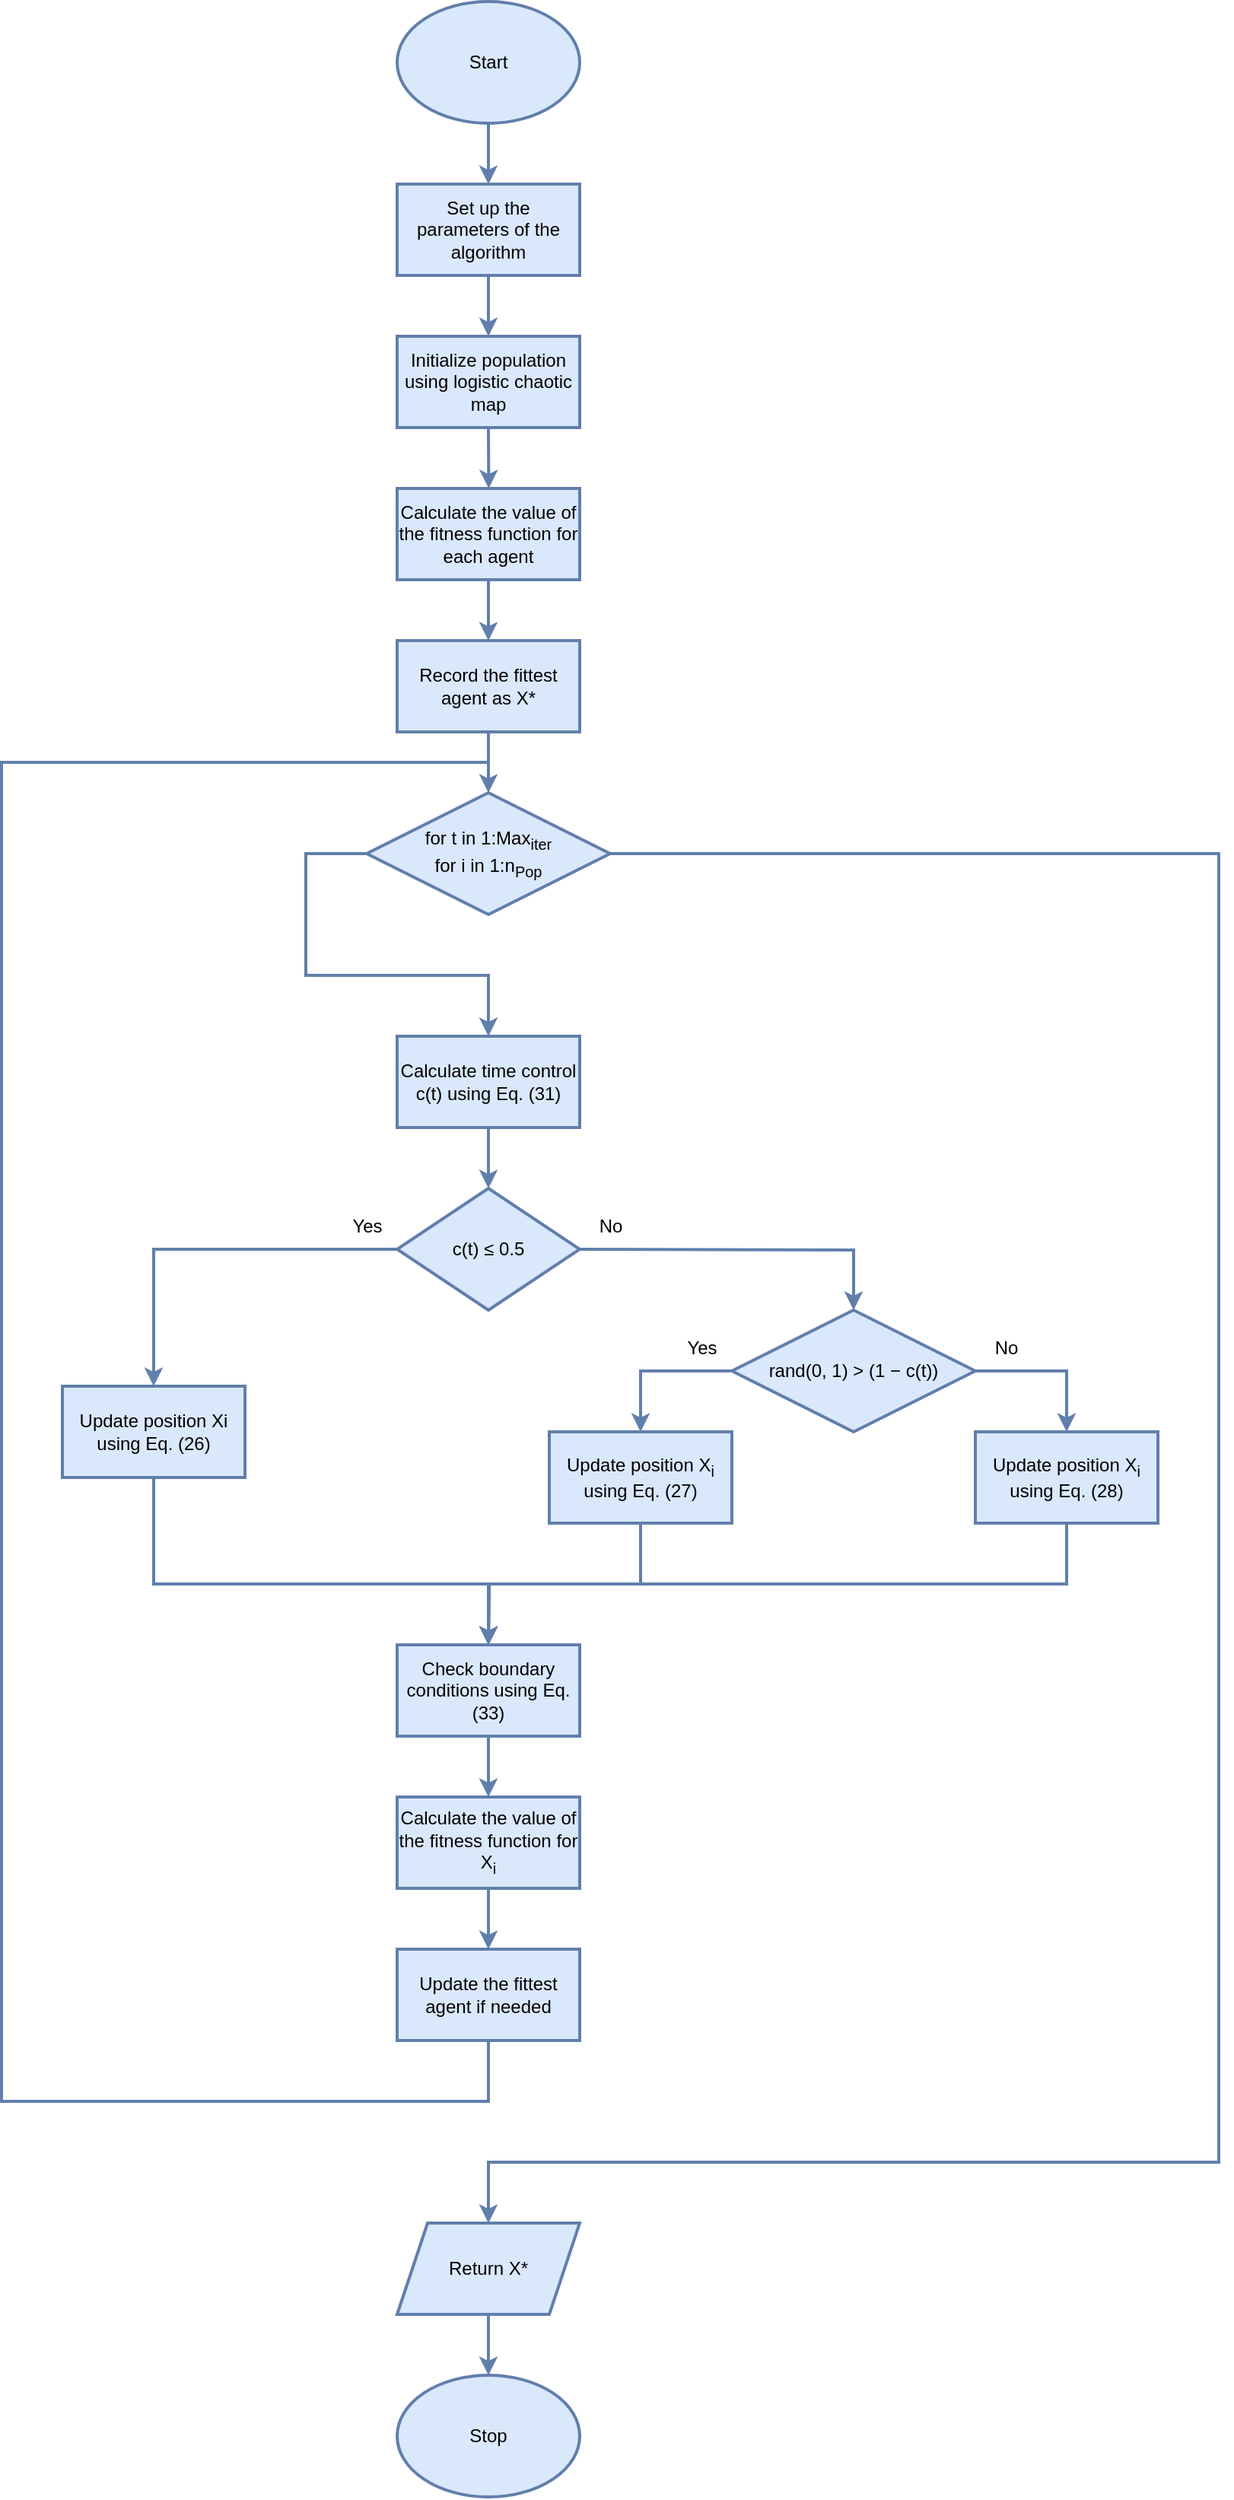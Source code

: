 <mxfile>
    <diagram id="HlIAlY2rxAViapxMu_FQ" name="Page-1">
        <mxGraphModel dx="1468" dy="1126" grid="0" gridSize="10" guides="1" tooltips="1" connect="1" arrows="1" fold="1" page="1" pageScale="1" pageWidth="880" pageHeight="1720" background="#ffffff" math="0" shadow="0">
            <root>
                <mxCell id="0"/>
                <mxCell id="1" parent="0"/>
                <mxCell id="5" style="edgeStyle=none;html=1;exitX=0.5;exitY=1;exitDx=0;exitDy=0;entryX=0.5;entryY=0;entryDx=0;entryDy=0;fontColor=#000000;strokeColor=#617FAB;targetPerimeterSpacing=0;strokeWidth=2;" parent="1" source="3" edge="1">
                    <mxGeometry relative="1" as="geometry">
                        <mxPoint x="360" y="160" as="targetPoint"/>
                    </mxGeometry>
                </mxCell>
                <mxCell id="3" value="Start" style="ellipse;whiteSpace=wrap;html=1;strokeColor=#617FAB;strokeWidth=2;fontColor=#000000;fillColor=#DAE8FC;" parent="1" vertex="1">
                    <mxGeometry x="300" y="40" width="120" height="80" as="geometry"/>
                </mxCell>
                <mxCell id="9" style="edgeStyle=none;html=1;exitX=0.5;exitY=1;exitDx=0;exitDy=0;entryX=0.5;entryY=0;entryDx=0;entryDy=0;strokeColor=#617FAB;strokeWidth=2;fontColor=#000000;targetPerimeterSpacing=0;" parent="1" source="7" target="8" edge="1">
                    <mxGeometry relative="1" as="geometry"/>
                </mxCell>
                <mxCell id="7" value="Set up the parameters of the algorithm" style="whiteSpace=wrap;html=1;strokeColor=#617FAB;strokeWidth=2;fontColor=#000000;fillColor=#DAE8FC;" parent="1" vertex="1">
                    <mxGeometry x="300" y="160" width="120" height="60" as="geometry"/>
                </mxCell>
                <mxCell id="10" style="edgeStyle=none;html=1;exitX=0.5;exitY=1;exitDx=0;exitDy=0;strokeColor=#617FAB;strokeWidth=2;fontColor=#000000;targetPerimeterSpacing=0;" parent="1" source="8" edge="1">
                    <mxGeometry relative="1" as="geometry">
                        <mxPoint x="360.2" y="360" as="targetPoint"/>
                    </mxGeometry>
                </mxCell>
                <mxCell id="8" value="Initialize population using logistic chaotic map" style="whiteSpace=wrap;html=1;strokeColor=#617FAB;strokeWidth=2;fontColor=#000000;fillColor=#DAE8FC;" parent="1" vertex="1">
                    <mxGeometry x="300" y="260" width="120" height="60" as="geometry"/>
                </mxCell>
                <mxCell id="13" style="edgeStyle=none;html=1;exitX=0.5;exitY=1;exitDx=0;exitDy=0;entryX=0.5;entryY=0;entryDx=0;entryDy=0;strokeColor=#617FAB;strokeWidth=2;fontColor=#000000;targetPerimeterSpacing=0;" parent="1" source="11" target="12" edge="1">
                    <mxGeometry relative="1" as="geometry"/>
                </mxCell>
                <mxCell id="11" value="Calculate the value of the fitness function for each agent" style="whiteSpace=wrap;html=1;strokeColor=#617FAB;strokeWidth=2;fontColor=#000000;fillColor=#DAE8FC;" parent="1" vertex="1">
                    <mxGeometry x="300" y="360" width="120" height="60" as="geometry"/>
                </mxCell>
                <mxCell id="12" value="Record the fittest agent as X*" style="whiteSpace=wrap;html=1;strokeColor=#617FAB;strokeWidth=2;fontColor=#000000;fillColor=#DAE8FC;" parent="1" vertex="1">
                    <mxGeometry x="300" y="460" width="120" height="60" as="geometry"/>
                </mxCell>
                <mxCell id="18" style="edgeStyle=none;html=1;exitX=0.5;exitY=1;exitDx=0;exitDy=0;entryX=0.5;entryY=0;entryDx=0;entryDy=0;strokeColor=#617FAB;strokeWidth=2;fontColor=#000000;targetPerimeterSpacing=0;" parent="1" target="17" edge="1">
                    <mxGeometry relative="1" as="geometry">
                        <mxPoint x="360" y="520" as="sourcePoint"/>
                    </mxGeometry>
                </mxCell>
                <mxCell id="19" style="edgeStyle=orthogonalEdgeStyle;html=1;exitX=0;exitY=0.5;exitDx=0;exitDy=0;strokeColor=#617FAB;strokeWidth=2;fontColor=#000000;targetPerimeterSpacing=0;rounded=0;" parent="1" source="17" edge="1">
                    <mxGeometry relative="1" as="geometry">
                        <mxPoint x="360" y="720" as="targetPoint"/>
                        <Array as="points">
                            <mxPoint x="240" y="600"/>
                            <mxPoint x="240" y="680"/>
                            <mxPoint x="360" y="680"/>
                        </Array>
                    </mxGeometry>
                </mxCell>
                <mxCell id="55" style="edgeStyle=orthogonalEdgeStyle;rounded=0;html=1;exitX=1;exitY=0.5;exitDx=0;exitDy=0;strokeColor=#617FAB;strokeWidth=2;fontColor=#000000;endArrow=classic;endFill=1;targetPerimeterSpacing=0;" parent="1" source="17" edge="1">
                    <mxGeometry relative="1" as="geometry">
                        <mxPoint x="360" y="1500" as="targetPoint"/>
                        <Array as="points">
                            <mxPoint x="840" y="600"/>
                            <mxPoint x="840" y="1460"/>
                            <mxPoint x="360" y="1460"/>
                        </Array>
                    </mxGeometry>
                </mxCell>
                <mxCell id="17" value="for t in 1:Max&lt;sub&gt;iter&lt;br&gt;&lt;/sub&gt;for i in 1:n&lt;sub&gt;Pop&lt;/sub&gt;&lt;sub&gt;&lt;br&gt;&lt;/sub&gt;" style="rhombus;whiteSpace=wrap;html=1;strokeColor=#617FAB;strokeWidth=2;fontColor=#000000;fillColor=#DAE8FC;" parent="1" vertex="1">
                    <mxGeometry x="280" y="560" width="160" height="80" as="geometry"/>
                </mxCell>
                <mxCell id="26" style="edgeStyle=orthogonalEdgeStyle;rounded=0;html=1;exitX=0.5;exitY=1;exitDx=0;exitDy=0;entryX=0.5;entryY=0;entryDx=0;entryDy=0;strokeColor=#617FAB;strokeWidth=2;fontColor=#000000;targetPerimeterSpacing=0;" parent="1" source="24" target="25" edge="1">
                    <mxGeometry relative="1" as="geometry"/>
                </mxCell>
                <mxCell id="24" value="Calculate time control c(t) using Eq. (31)" style="whiteSpace=wrap;html=1;strokeColor=#617FAB;strokeWidth=2;fontColor=#000000;fillColor=#DAE8FC;" parent="1" vertex="1">
                    <mxGeometry x="300" y="720" width="120" height="60" as="geometry"/>
                </mxCell>
                <mxCell id="28" style="edgeStyle=orthogonalEdgeStyle;rounded=0;html=1;exitX=0;exitY=0.5;exitDx=0;exitDy=0;entryX=0.5;entryY=0;entryDx=0;entryDy=0;strokeColor=#617FAB;strokeWidth=2;fontColor=#000000;targetPerimeterSpacing=0;" parent="1" source="25" target="27" edge="1">
                    <mxGeometry relative="1" as="geometry"/>
                </mxCell>
                <mxCell id="30" style="edgeStyle=orthogonalEdgeStyle;rounded=0;html=1;exitX=1;exitY=0.5;exitDx=0;exitDy=0;entryX=0.5;entryY=0;entryDx=0;entryDy=0;strokeColor=#617FAB;strokeWidth=2;fontColor=#000000;targetPerimeterSpacing=0;" parent="1" target="29" edge="1">
                    <mxGeometry relative="1" as="geometry">
                        <mxPoint x="401.0" y="860" as="sourcePoint"/>
                    </mxGeometry>
                </mxCell>
                <mxCell id="25" value="c(t) ≤ 0.5" style="rhombus;whiteSpace=wrap;html=1;strokeColor=#617FAB;strokeWidth=2;fontColor=#000000;fillColor=#DAE8FC;" parent="1" vertex="1">
                    <mxGeometry x="300" y="820" width="120" height="80" as="geometry"/>
                </mxCell>
                <mxCell id="38" style="edgeStyle=orthogonalEdgeStyle;rounded=0;html=1;exitX=0.5;exitY=1;exitDx=0;exitDy=0;entryX=0.5;entryY=0;entryDx=0;entryDy=0;strokeColor=#617FAB;strokeWidth=2;fontColor=#000000;targetPerimeterSpacing=0;" parent="1" source="27" edge="1">
                    <mxGeometry relative="1" as="geometry">
                        <mxPoint x="360" y="1120" as="targetPoint"/>
                        <Array as="points">
                            <mxPoint x="140" y="1080"/>
                            <mxPoint x="360" y="1080"/>
                        </Array>
                    </mxGeometry>
                </mxCell>
                <mxCell id="27" value="Update position Xi using Eq. (26)" style="whiteSpace=wrap;html=1;strokeColor=#617FAB;strokeWidth=2;fontColor=#000000;fillColor=#DAE8FC;" parent="1" vertex="1">
                    <mxGeometry x="80" y="950" width="120" height="60" as="geometry"/>
                </mxCell>
                <mxCell id="32" style="edgeStyle=orthogonalEdgeStyle;rounded=0;html=1;exitX=0;exitY=0.5;exitDx=0;exitDy=0;entryX=0.5;entryY=0;entryDx=0;entryDy=0;strokeColor=#617FAB;strokeWidth=2;fontColor=#000000;targetPerimeterSpacing=0;" parent="1" source="29" target="31" edge="1">
                    <mxGeometry relative="1" as="geometry"/>
                </mxCell>
                <mxCell id="34" style="edgeStyle=orthogonalEdgeStyle;rounded=0;html=1;exitX=1;exitY=0.5;exitDx=0;exitDy=0;entryX=0.5;entryY=0;entryDx=0;entryDy=0;strokeColor=#617FAB;strokeWidth=2;fontColor=#000000;targetPerimeterSpacing=0;" parent="1" source="29" target="33" edge="1">
                    <mxGeometry relative="1" as="geometry"/>
                </mxCell>
                <mxCell id="29" value="rand(0, 1) &amp;gt; (1 − c(t))" style="rhombus;whiteSpace=wrap;html=1;strokeColor=#617FAB;strokeWidth=2;fontColor=#000000;fillColor=#DAE8FC;" parent="1" vertex="1">
                    <mxGeometry x="520" y="900" width="160" height="80" as="geometry"/>
                </mxCell>
                <mxCell id="36" style="edgeStyle=orthogonalEdgeStyle;rounded=0;html=1;exitX=0.5;exitY=1;exitDx=0;exitDy=0;strokeColor=#617FAB;strokeWidth=2;fontColor=#000000;targetPerimeterSpacing=0;" parent="1" source="31" edge="1">
                    <mxGeometry relative="1" as="geometry">
                        <mxPoint x="360" y="1120" as="targetPoint"/>
                    </mxGeometry>
                </mxCell>
                <mxCell id="31" value="Update position X&lt;sub&gt;i&lt;/sub&gt; using Eq. (27)" style="whiteSpace=wrap;html=1;strokeColor=#617FAB;strokeWidth=2;fontColor=#000000;fillColor=#DAE8FC;" parent="1" vertex="1">
                    <mxGeometry x="400" y="980" width="120" height="60" as="geometry"/>
                </mxCell>
                <mxCell id="37" style="edgeStyle=orthogonalEdgeStyle;rounded=0;html=1;exitX=0.5;exitY=1;exitDx=0;exitDy=0;entryX=0.5;entryY=0;entryDx=0;entryDy=0;strokeColor=#617FAB;strokeWidth=2;fontColor=#000000;targetPerimeterSpacing=0;" parent="1" source="33" edge="1">
                    <mxGeometry relative="1" as="geometry">
                        <mxPoint x="360" y="1120" as="targetPoint"/>
                    </mxGeometry>
                </mxCell>
                <mxCell id="33" value="Update position X&lt;sub&gt;i&lt;/sub&gt; using Eq. (28)" style="whiteSpace=wrap;html=1;strokeColor=#617FAB;strokeWidth=2;fontColor=#000000;fillColor=#DAE8FC;" parent="1" vertex="1">
                    <mxGeometry x="680" y="980" width="120" height="60" as="geometry"/>
                </mxCell>
                <mxCell id="44" style="edgeStyle=orthogonalEdgeStyle;rounded=0;html=1;exitX=0.5;exitY=1;exitDx=0;exitDy=0;entryX=0.5;entryY=0;entryDx=0;entryDy=0;strokeColor=#617FAB;strokeWidth=2;fontColor=#000000;targetPerimeterSpacing=0;" parent="1" source="39" edge="1">
                    <mxGeometry relative="1" as="geometry">
                        <mxPoint x="360" y="1320" as="targetPoint"/>
                    </mxGeometry>
                </mxCell>
                <mxCell id="39" value="Calculate the value of the fitness function for X&lt;sub&gt;i&lt;/sub&gt;" style="whiteSpace=wrap;html=1;strokeColor=#617FAB;strokeWidth=2;fontColor=#000000;fillColor=#DAE8FC;" parent="1" vertex="1">
                    <mxGeometry x="300" y="1220" width="120" height="60" as="geometry"/>
                </mxCell>
                <mxCell id="42" style="edgeStyle=orthogonalEdgeStyle;rounded=0;html=1;exitX=0.5;exitY=1;exitDx=0;exitDy=0;entryX=0.5;entryY=0;entryDx=0;entryDy=0;strokeColor=#617FAB;strokeWidth=2;fontColor=#000000;targetPerimeterSpacing=0;" parent="1" source="40" target="39" edge="1">
                    <mxGeometry relative="1" as="geometry"/>
                </mxCell>
                <mxCell id="40" value="Check boundary conditions using Eq. (33)" style="whiteSpace=wrap;html=1;strokeColor=#617FAB;strokeWidth=2;fontColor=#000000;fillColor=#DAE8FC;" parent="1" vertex="1">
                    <mxGeometry x="300" y="1120" width="120" height="60" as="geometry"/>
                </mxCell>
                <mxCell id="51" style="edgeStyle=orthogonalEdgeStyle;rounded=0;html=1;exitX=0.5;exitY=1;exitDx=0;exitDy=0;strokeColor=#617FAB;strokeWidth=2;fontColor=#000000;targetPerimeterSpacing=0;endArrow=none;endFill=0;" parent="1" source="130" edge="1">
                    <mxGeometry relative="1" as="geometry">
                        <mxPoint x="360" y="540" as="targetPoint"/>
                        <Array as="points">
                            <mxPoint x="360" y="1420"/>
                            <mxPoint x="40" y="1420"/>
                            <mxPoint x="40" y="540"/>
                        </Array>
                        <mxPoint x="359" y="1640" as="sourcePoint"/>
                    </mxGeometry>
                </mxCell>
                <mxCell id="59" style="edgeStyle=orthogonalEdgeStyle;rounded=0;html=1;exitX=0.5;exitY=1;exitDx=0;exitDy=0;entryX=0.5;entryY=0;entryDx=0;entryDy=0;strokeColor=#617FAB;strokeWidth=2;fontColor=#000000;endArrow=classic;endFill=1;targetPerimeterSpacing=0;" parent="1" source="57" target="58" edge="1">
                    <mxGeometry relative="1" as="geometry"/>
                </mxCell>
                <mxCell id="57" value="Return X*" style="shape=parallelogram;perimeter=parallelogramPerimeter;whiteSpace=wrap;html=1;fixedSize=1;strokeColor=#617FAB;strokeWidth=2;fontColor=#000000;fillColor=#DAE8FC;" parent="1" vertex="1">
                    <mxGeometry x="300" y="1500" width="120" height="60" as="geometry"/>
                </mxCell>
                <mxCell id="58" value="Stop" style="ellipse;whiteSpace=wrap;html=1;strokeColor=#617FAB;strokeWidth=2;fontColor=#000000;fillColor=#DAE8FC;" parent="1" vertex="1">
                    <mxGeometry x="300" y="1600" width="120" height="80" as="geometry"/>
                </mxCell>
                <mxCell id="65" value="Yes" style="text;html=1;align=center;verticalAlign=middle;resizable=0;points=[];autosize=1;strokeColor=none;fillColor=none;fontColor=#000000;" parent="1" vertex="1">
                    <mxGeometry x="260" y="830" width="40" height="30" as="geometry"/>
                </mxCell>
                <mxCell id="66" value="No" style="text;html=1;align=center;verticalAlign=middle;resizable=0;points=[];autosize=1;strokeColor=none;fillColor=none;fontColor=#000000;" parent="1" vertex="1">
                    <mxGeometry x="420" y="830" width="40" height="30" as="geometry"/>
                </mxCell>
                <mxCell id="67" value="Yes" style="text;html=1;align=center;verticalAlign=middle;resizable=0;points=[];autosize=1;strokeColor=none;fillColor=none;fontColor=#000000;" parent="1" vertex="1">
                    <mxGeometry x="480" y="910" width="40" height="30" as="geometry"/>
                </mxCell>
                <mxCell id="68" value="No" style="text;html=1;align=center;verticalAlign=middle;resizable=0;points=[];autosize=1;strokeColor=none;fillColor=none;fontColor=#000000;strokeWidth=2;" parent="1" vertex="1">
                    <mxGeometry x="680" y="910" width="40" height="30" as="geometry"/>
                </mxCell>
                <mxCell id="130" value="Update the fittest agent if needed" style="whiteSpace=wrap;html=1;strokeColor=#617FAB;strokeWidth=2;fontColor=#000000;fillColor=#DAE8FC;" vertex="1" parent="1">
                    <mxGeometry x="300" y="1320" width="120" height="60" as="geometry"/>
                </mxCell>
            </root>
        </mxGraphModel>
    </diagram>
</mxfile>